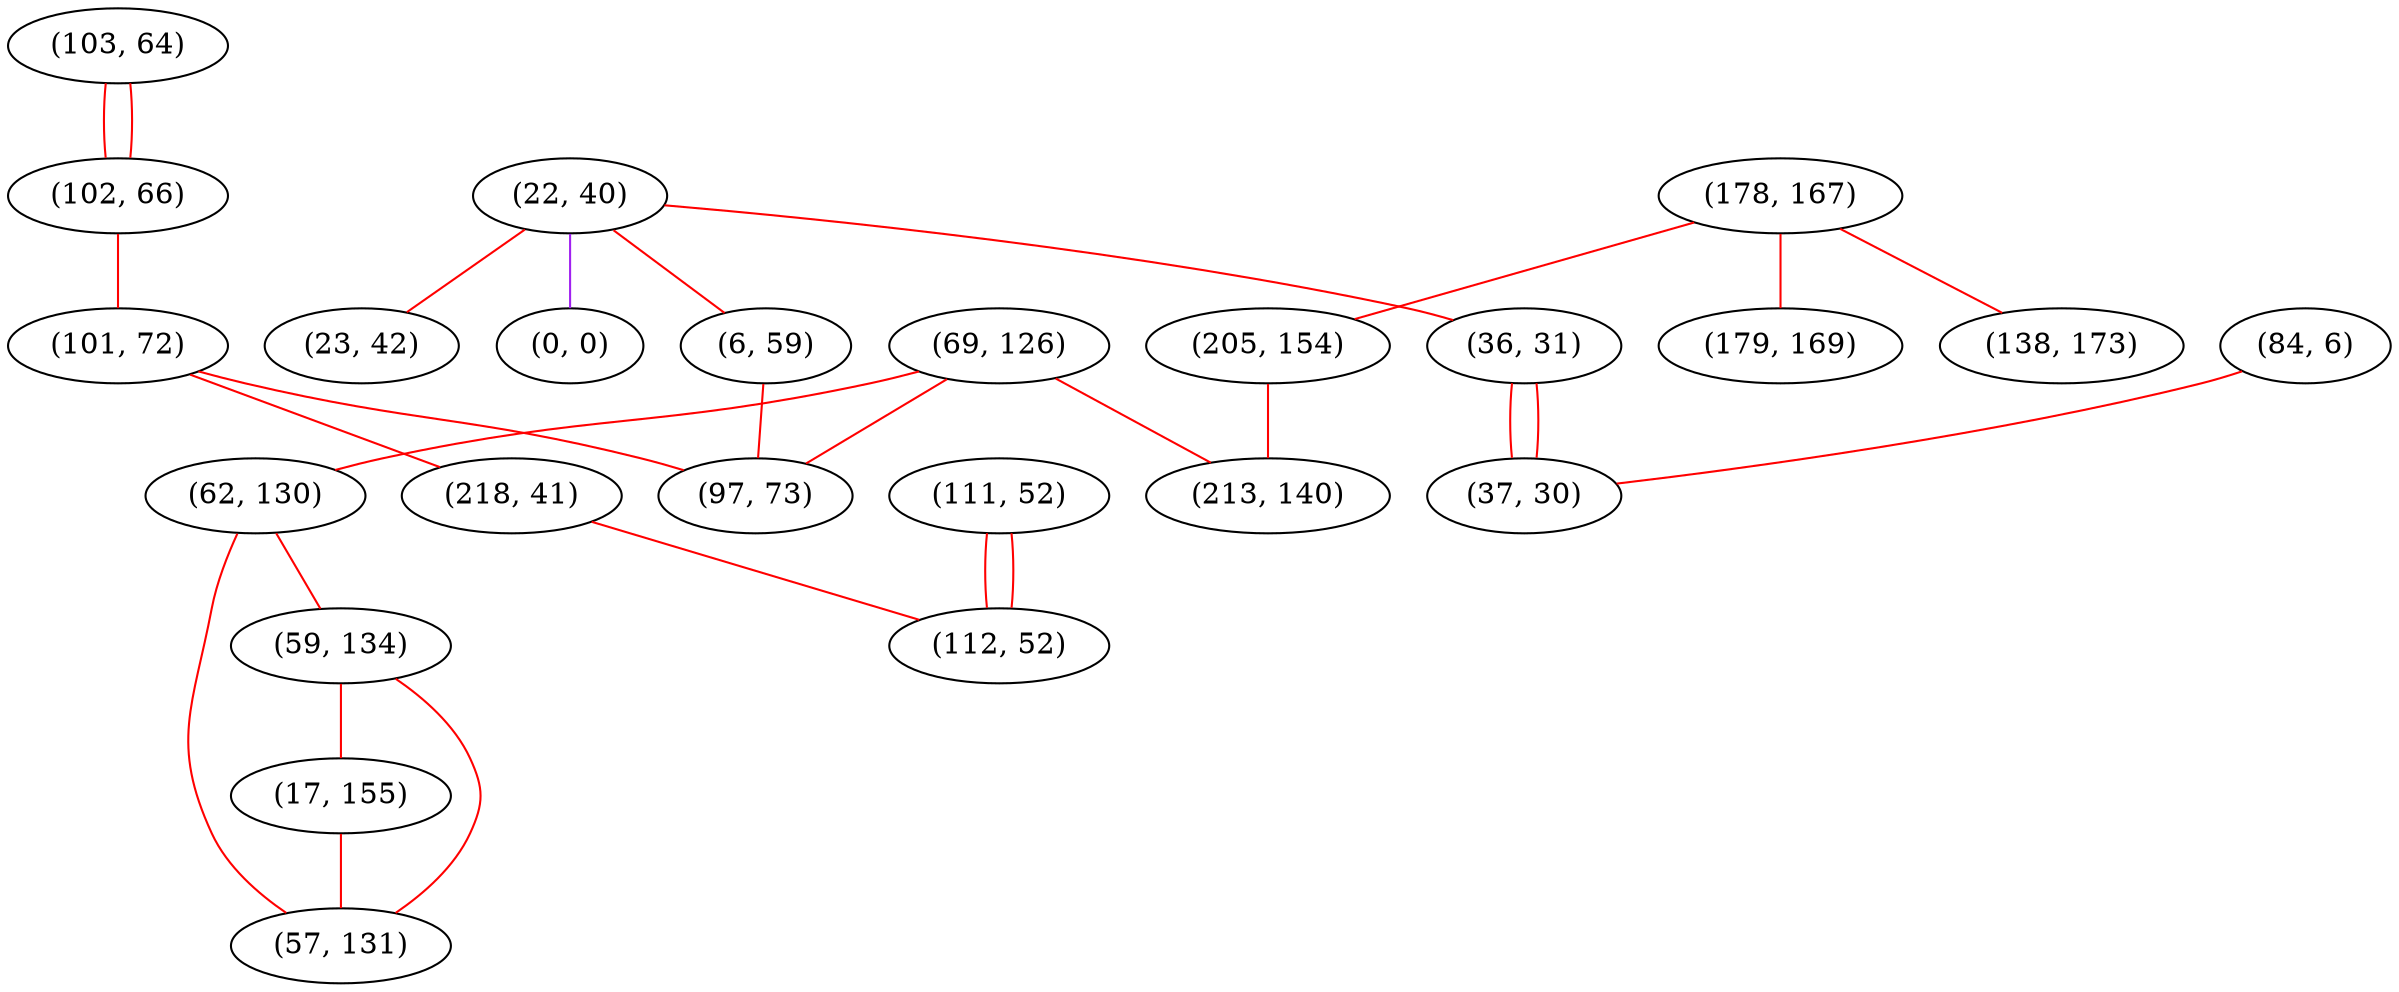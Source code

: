 graph "" {
"(69, 126)";
"(103, 64)";
"(111, 52)";
"(62, 130)";
"(22, 40)";
"(59, 134)";
"(178, 167)";
"(102, 66)";
"(84, 6)";
"(36, 31)";
"(101, 72)";
"(37, 30)";
"(0, 0)";
"(205, 154)";
"(6, 59)";
"(17, 155)";
"(179, 169)";
"(23, 42)";
"(138, 173)";
"(218, 41)";
"(97, 73)";
"(112, 52)";
"(213, 140)";
"(57, 131)";
"(69, 126)" -- "(213, 140)"  [color=red, key=0, weight=1];
"(69, 126)" -- "(62, 130)"  [color=red, key=0, weight=1];
"(69, 126)" -- "(97, 73)"  [color=red, key=0, weight=1];
"(103, 64)" -- "(102, 66)"  [color=red, key=0, weight=1];
"(103, 64)" -- "(102, 66)"  [color=red, key=1, weight=1];
"(111, 52)" -- "(112, 52)"  [color=red, key=0, weight=1];
"(111, 52)" -- "(112, 52)"  [color=red, key=1, weight=1];
"(62, 130)" -- "(57, 131)"  [color=red, key=0, weight=1];
"(62, 130)" -- "(59, 134)"  [color=red, key=0, weight=1];
"(22, 40)" -- "(6, 59)"  [color=red, key=0, weight=1];
"(22, 40)" -- "(36, 31)"  [color=red, key=0, weight=1];
"(22, 40)" -- "(0, 0)"  [color=purple, key=0, weight=4];
"(22, 40)" -- "(23, 42)"  [color=red, key=0, weight=1];
"(59, 134)" -- "(17, 155)"  [color=red, key=0, weight=1];
"(59, 134)" -- "(57, 131)"  [color=red, key=0, weight=1];
"(178, 167)" -- "(138, 173)"  [color=red, key=0, weight=1];
"(178, 167)" -- "(179, 169)"  [color=red, key=0, weight=1];
"(178, 167)" -- "(205, 154)"  [color=red, key=0, weight=1];
"(102, 66)" -- "(101, 72)"  [color=red, key=0, weight=1];
"(84, 6)" -- "(37, 30)"  [color=red, key=0, weight=1];
"(36, 31)" -- "(37, 30)"  [color=red, key=0, weight=1];
"(36, 31)" -- "(37, 30)"  [color=red, key=1, weight=1];
"(101, 72)" -- "(97, 73)"  [color=red, key=0, weight=1];
"(101, 72)" -- "(218, 41)"  [color=red, key=0, weight=1];
"(205, 154)" -- "(213, 140)"  [color=red, key=0, weight=1];
"(6, 59)" -- "(97, 73)"  [color=red, key=0, weight=1];
"(17, 155)" -- "(57, 131)"  [color=red, key=0, weight=1];
"(218, 41)" -- "(112, 52)"  [color=red, key=0, weight=1];
}
